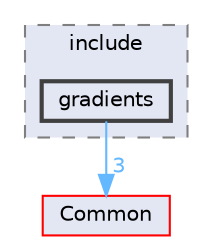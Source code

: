 digraph "SU2_CFD/include/gradients"
{
 // LATEX_PDF_SIZE
  bgcolor="transparent";
  edge [fontname=Helvetica,fontsize=10,labelfontname=Helvetica,labelfontsize=10];
  node [fontname=Helvetica,fontsize=10,shape=box,height=0.2,width=0.4];
  compound=true
  subgraph clusterdir_3b735dd5547717c34264cbbbba892a8a {
    graph [ bgcolor="#e3e7f4", pencolor="grey50", label="include", fontname=Helvetica,fontsize=10 style="filled,dashed", URL="dir_3b735dd5547717c34264cbbbba892a8a.html",tooltip=""]
  dir_e3b5e39a00e29047067392aaed2786c3 [label="gradients", fillcolor="#e3e7f4", color="grey25", style="filled,bold", URL="dir_e3b5e39a00e29047067392aaed2786c3.html",tooltip=""];
  }
  dir_4ab6b4cc6a7edbff49100e9123df213f [label="Common", fillcolor="#e3e7f4", color="red", style="filled", URL="dir_4ab6b4cc6a7edbff49100e9123df213f.html",tooltip=""];
  dir_e3b5e39a00e29047067392aaed2786c3->dir_4ab6b4cc6a7edbff49100e9123df213f [headlabel="3", labeldistance=1.5 headhref="dir_000043_000008.html" href="dir_000043_000008.html" color="steelblue1" fontcolor="steelblue1"];
}

